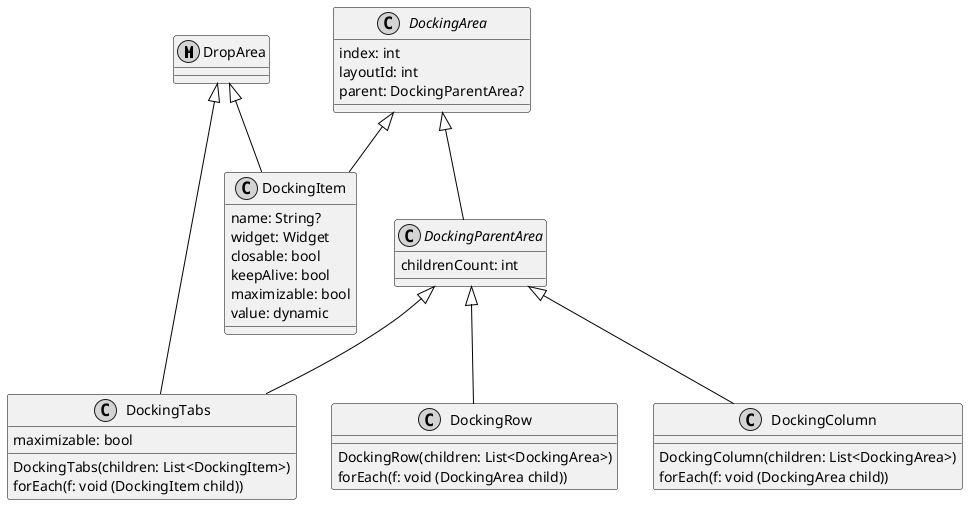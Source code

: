 @startuml

class DropArea << (M,lightgray) >>  #line:black

abstract class DockingArea << (C,lightgray) >> #line:black {
index: int
layoutId: int
parent: DockingParentArea?
}

abstract class DockingParentArea << (C,lightgray) >> #line:black {
childrenCount: int
}

class DockingItem << (C,lightgray) >> #line:black {
name: String?
widget: Widget
closable: bool
keepAlive: bool
maximizable: bool
value: dynamic
}

class DockingRow << (C,lightgray) >> #line:black {
DockingRow(children: List<DockingArea>)
forEach(f: void (DockingArea child))
}

class DockingColumn << (C,lightgray) >> #line:black {
DockingColumn(children: List<DockingArea>)
forEach(f: void (DockingArea child))
}

class DockingTabs << (C,lightgray) >> #line:black {
maximizable: bool
DockingTabs(children: List<DockingItem>)
forEach(f: void (DockingItem child))
}

DockingArea <|-- DockingParentArea #line:black
DockingArea <|-- DockingItem #line:black
DockingParentArea <|-- DockingRow #line:black
DockingParentArea <|-- DockingColumn #line:black
DockingParentArea <|--  DockingTabs #line:black
DropArea <|-- DockingItem #line:black
DropArea <|-- DockingTabs #line:black

@enduml